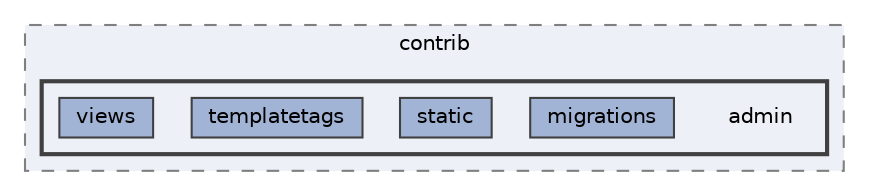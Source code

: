 digraph "C:/Users/LukeMabie/documents/Development/Password_Saver_Using_Django-master/venv/Lib/site-packages/django/contrib/admin"
{
 // LATEX_PDF_SIZE
  bgcolor="transparent";
  edge [fontname=Helvetica,fontsize=10,labelfontname=Helvetica,labelfontsize=10];
  node [fontname=Helvetica,fontsize=10,shape=box,height=0.2,width=0.4];
  compound=true
  subgraph clusterdir_3744c791f189b3312b781cb062a24638 {
    graph [ bgcolor="#edf0f7", pencolor="grey50", label="contrib", fontname=Helvetica,fontsize=10 style="filled,dashed", URL="dir_3744c791f189b3312b781cb062a24638.html",tooltip=""]
  subgraph clusterdir_58eaca76df3dc020054211715463e27d {
    graph [ bgcolor="#edf0f7", pencolor="grey25", label="", fontname=Helvetica,fontsize=10 style="filled,bold", URL="dir_58eaca76df3dc020054211715463e27d.html",tooltip=""]
    dir_58eaca76df3dc020054211715463e27d [shape=plaintext, label="admin"];
  dir_b74db9f6ddd1a37cbb523cb70ded6b2f [label="migrations", fillcolor="#a2b4d6", color="grey25", style="filled", URL="dir_b74db9f6ddd1a37cbb523cb70ded6b2f.html",tooltip=""];
  dir_c8f1ab3900ed3fe79bdd17ef25784d83 [label="static", fillcolor="#a2b4d6", color="grey25", style="filled", URL="dir_c8f1ab3900ed3fe79bdd17ef25784d83.html",tooltip=""];
  dir_2d7b467d1c2aac2bc4439eba7845c480 [label="templatetags", fillcolor="#a2b4d6", color="grey25", style="filled", URL="dir_2d7b467d1c2aac2bc4439eba7845c480.html",tooltip=""];
  dir_cb5e95dd273ccb6a559d2f453bd77819 [label="views", fillcolor="#a2b4d6", color="grey25", style="filled", URL="dir_cb5e95dd273ccb6a559d2f453bd77819.html",tooltip=""];
  }
  }
}
